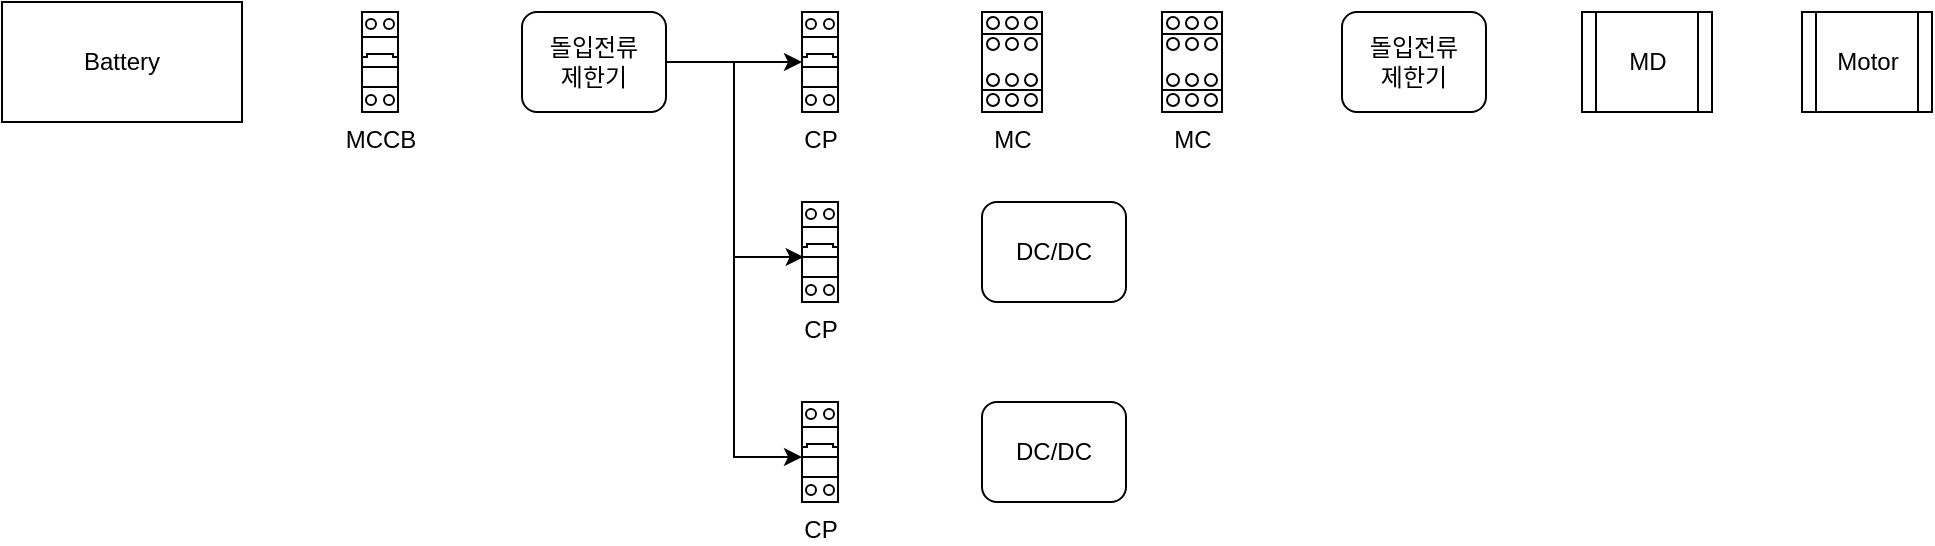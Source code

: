 <mxfile version="24.4.13" type="github">
  <diagram name="Page-1" id="099fd60b-425b-db50-ffb0-6b813814b670">
    <mxGraphModel dx="797" dy="433" grid="1" gridSize="10" guides="1" tooltips="1" connect="1" arrows="1" fold="1" page="1" pageScale="1" pageWidth="850" pageHeight="1100" background="none" math="0" shadow="0">
      <root>
        <mxCell id="0" />
        <mxCell id="1" parent="0" />
        <mxCell id="pMCfNqg7ZPAEMygRht30-1" value="Battery" style="rounded=0;whiteSpace=wrap;html=1;" vertex="1" parent="1">
          <mxGeometry x="30" y="70" width="120" height="60" as="geometry" />
        </mxCell>
        <mxCell id="pMCfNqg7ZPAEMygRht30-5" value="MCCB" style="verticalLabelPosition=bottom;dashed=0;shadow=0;html=1;align=center;verticalAlign=top;shape=mxgraph.cabinets.cb_2p;" vertex="1" parent="1">
          <mxGeometry x="210" y="75" width="18" height="50" as="geometry" />
        </mxCell>
        <mxCell id="pMCfNqg7ZPAEMygRht30-14" value="" style="edgeStyle=orthogonalEdgeStyle;rounded=0;orthogonalLoop=1;jettySize=auto;html=1;" edge="1" parent="1" source="pMCfNqg7ZPAEMygRht30-7" target="pMCfNqg7ZPAEMygRht30-8">
          <mxGeometry relative="1" as="geometry" />
        </mxCell>
        <mxCell id="pMCfNqg7ZPAEMygRht30-7" value="돌입전류&lt;div&gt;제한기&lt;/div&gt;" style="rounded=1;whiteSpace=wrap;html=1;" vertex="1" parent="1">
          <mxGeometry x="290" y="75" width="72" height="50" as="geometry" />
        </mxCell>
        <mxCell id="pMCfNqg7ZPAEMygRht30-8" value="CP" style="verticalLabelPosition=bottom;dashed=0;shadow=0;html=1;align=center;verticalAlign=top;shape=mxgraph.cabinets.cb_2p;" vertex="1" parent="1">
          <mxGeometry x="430" y="75" width="18" height="50" as="geometry" />
        </mxCell>
        <mxCell id="pMCfNqg7ZPAEMygRht30-9" value="DC/DC" style="rounded=1;whiteSpace=wrap;html=1;" vertex="1" parent="1">
          <mxGeometry x="520" y="170" width="72" height="50" as="geometry" />
        </mxCell>
        <mxCell id="pMCfNqg7ZPAEMygRht30-11" value="CP" style="verticalLabelPosition=bottom;dashed=0;shadow=0;html=1;align=center;verticalAlign=top;shape=mxgraph.cabinets.cb_2p;" vertex="1" parent="1">
          <mxGeometry x="430" y="170" width="18" height="50" as="geometry" />
        </mxCell>
        <mxCell id="pMCfNqg7ZPAEMygRht30-12" value="DC/DC" style="rounded=1;whiteSpace=wrap;html=1;" vertex="1" parent="1">
          <mxGeometry x="520" y="270" width="72" height="50" as="geometry" />
        </mxCell>
        <mxCell id="pMCfNqg7ZPAEMygRht30-13" value="CP" style="verticalLabelPosition=bottom;dashed=0;shadow=0;html=1;align=center;verticalAlign=top;shape=mxgraph.cabinets.cb_2p;" vertex="1" parent="1">
          <mxGeometry x="430" y="270" width="18" height="50" as="geometry" />
        </mxCell>
        <mxCell id="pMCfNqg7ZPAEMygRht30-15" style="edgeStyle=orthogonalEdgeStyle;rounded=0;orthogonalLoop=1;jettySize=auto;html=1;exitX=1;exitY=0.5;exitDx=0;exitDy=0;entryX=0.046;entryY=0.55;entryDx=0;entryDy=0;entryPerimeter=0;" edge="1" parent="1" source="pMCfNqg7ZPAEMygRht30-7" target="pMCfNqg7ZPAEMygRht30-11">
          <mxGeometry relative="1" as="geometry" />
        </mxCell>
        <mxCell id="pMCfNqg7ZPAEMygRht30-16" style="edgeStyle=orthogonalEdgeStyle;rounded=0;orthogonalLoop=1;jettySize=auto;html=1;exitX=1;exitY=0.5;exitDx=0;exitDy=0;entryX=0;entryY=0.55;entryDx=0;entryDy=0;entryPerimeter=0;" edge="1" parent="1" source="pMCfNqg7ZPAEMygRht30-7" target="pMCfNqg7ZPAEMygRht30-13">
          <mxGeometry relative="1" as="geometry" />
        </mxCell>
        <mxCell id="pMCfNqg7ZPAEMygRht30-17" value="MC" style="verticalLabelPosition=bottom;dashed=0;shadow=0;html=1;align=center;verticalAlign=top;shape=mxgraph.cabinets.contactor_32_125a;" vertex="1" parent="1">
          <mxGeometry x="520" y="75" width="30" height="50" as="geometry" />
        </mxCell>
        <mxCell id="pMCfNqg7ZPAEMygRht30-18" value="MC" style="verticalLabelPosition=bottom;dashed=0;shadow=0;html=1;align=center;verticalAlign=top;shape=mxgraph.cabinets.contactor_32_125a;" vertex="1" parent="1">
          <mxGeometry x="610" y="75" width="30" height="50" as="geometry" />
        </mxCell>
        <mxCell id="pMCfNqg7ZPAEMygRht30-19" value="돌입전류&lt;div&gt;제한기&lt;/div&gt;" style="rounded=1;whiteSpace=wrap;html=1;" vertex="1" parent="1">
          <mxGeometry x="700" y="75" width="72" height="50" as="geometry" />
        </mxCell>
        <mxCell id="pMCfNqg7ZPAEMygRht30-20" value="MD" style="shape=process;whiteSpace=wrap;html=1;backgroundOutline=1;" vertex="1" parent="1">
          <mxGeometry x="820" y="75" width="65" height="50" as="geometry" />
        </mxCell>
        <mxCell id="pMCfNqg7ZPAEMygRht30-21" value="Motor" style="shape=process;whiteSpace=wrap;html=1;backgroundOutline=1;" vertex="1" parent="1">
          <mxGeometry x="930" y="75" width="65" height="50" as="geometry" />
        </mxCell>
      </root>
    </mxGraphModel>
  </diagram>
</mxfile>
